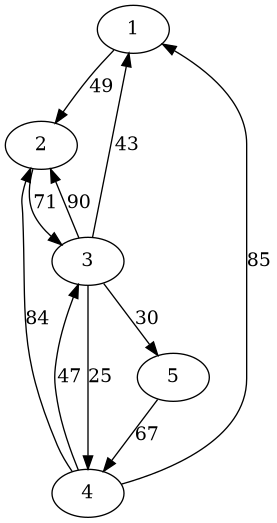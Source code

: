 @startuml
digraph G {
	1 -> 2 [label = 49]
	2 -> 3 [label = 71]
	3 -> 2 [label = 90]
	3 -> 4 [label = 25]
	3 -> 1 [label = 43]
	3 -> 5 [label = 30]
	4 -> 2 [label = 84]
	4 -> 1 [label = 85]
	4 -> 3 [label = 47]
	5 -> 4 [label = 67]
}
@enduml
